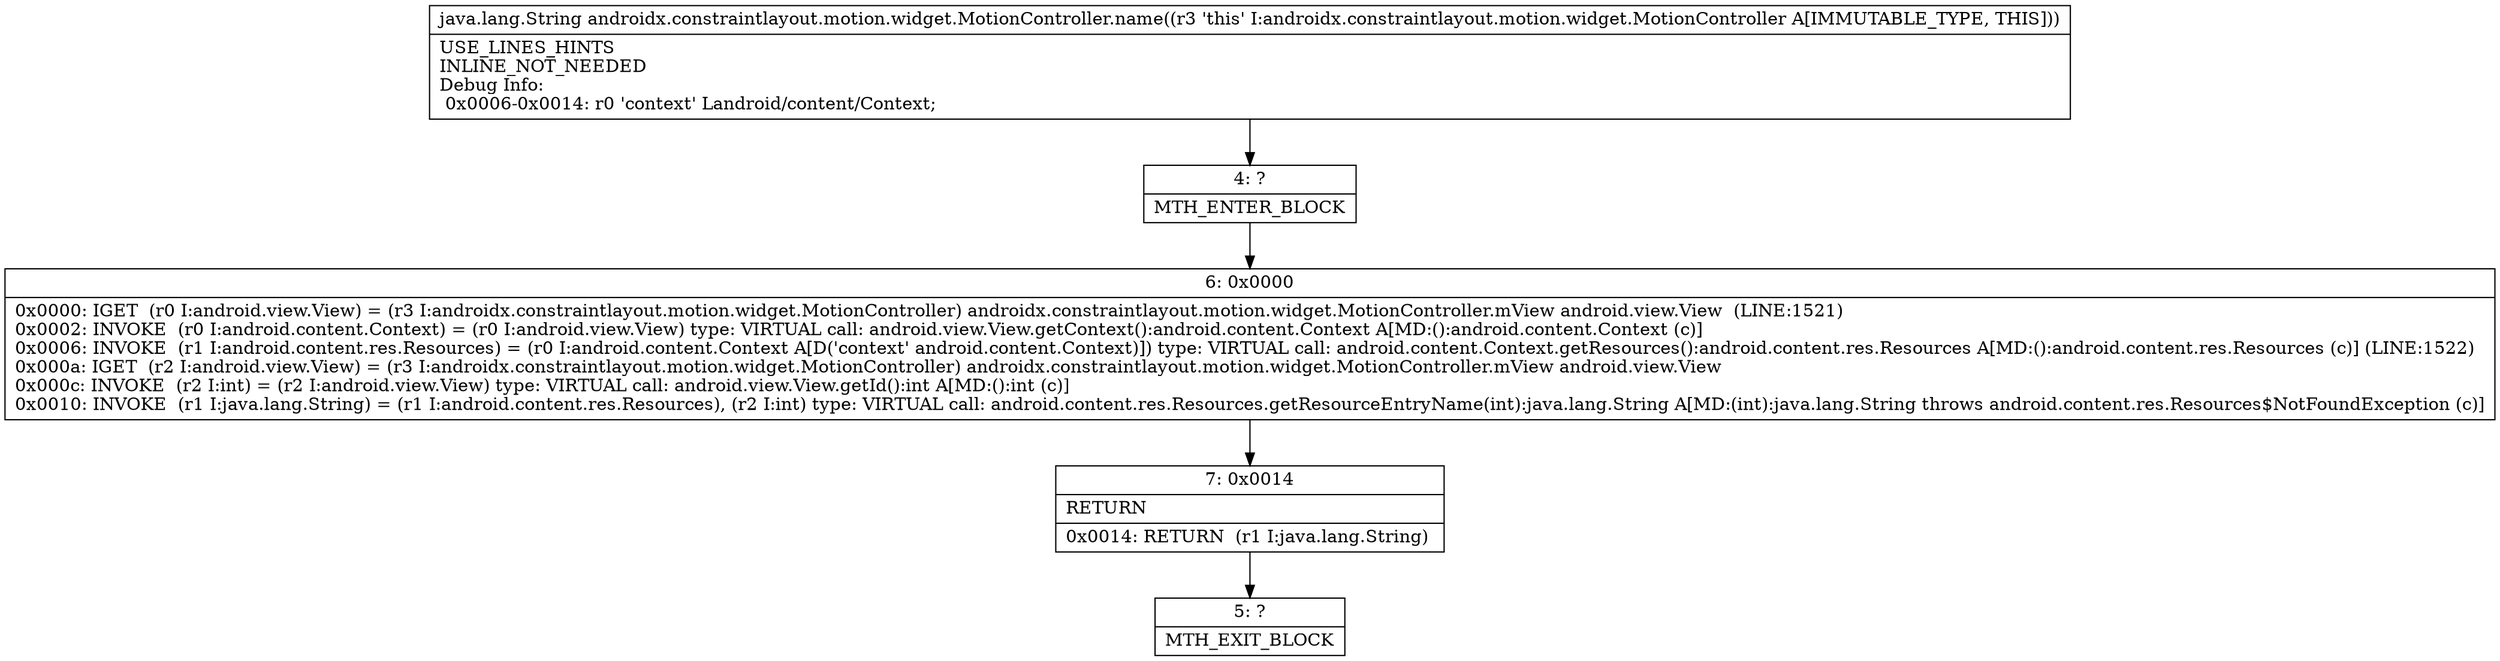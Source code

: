 digraph "CFG forandroidx.constraintlayout.motion.widget.MotionController.name()Ljava\/lang\/String;" {
Node_4 [shape=record,label="{4\:\ ?|MTH_ENTER_BLOCK\l}"];
Node_6 [shape=record,label="{6\:\ 0x0000|0x0000: IGET  (r0 I:android.view.View) = (r3 I:androidx.constraintlayout.motion.widget.MotionController) androidx.constraintlayout.motion.widget.MotionController.mView android.view.View  (LINE:1521)\l0x0002: INVOKE  (r0 I:android.content.Context) = (r0 I:android.view.View) type: VIRTUAL call: android.view.View.getContext():android.content.Context A[MD:():android.content.Context (c)]\l0x0006: INVOKE  (r1 I:android.content.res.Resources) = (r0 I:android.content.Context A[D('context' android.content.Context)]) type: VIRTUAL call: android.content.Context.getResources():android.content.res.Resources A[MD:():android.content.res.Resources (c)] (LINE:1522)\l0x000a: IGET  (r2 I:android.view.View) = (r3 I:androidx.constraintlayout.motion.widget.MotionController) androidx.constraintlayout.motion.widget.MotionController.mView android.view.View \l0x000c: INVOKE  (r2 I:int) = (r2 I:android.view.View) type: VIRTUAL call: android.view.View.getId():int A[MD:():int (c)]\l0x0010: INVOKE  (r1 I:java.lang.String) = (r1 I:android.content.res.Resources), (r2 I:int) type: VIRTUAL call: android.content.res.Resources.getResourceEntryName(int):java.lang.String A[MD:(int):java.lang.String throws android.content.res.Resources$NotFoundException (c)]\l}"];
Node_7 [shape=record,label="{7\:\ 0x0014|RETURN\l|0x0014: RETURN  (r1 I:java.lang.String) \l}"];
Node_5 [shape=record,label="{5\:\ ?|MTH_EXIT_BLOCK\l}"];
MethodNode[shape=record,label="{java.lang.String androidx.constraintlayout.motion.widget.MotionController.name((r3 'this' I:androidx.constraintlayout.motion.widget.MotionController A[IMMUTABLE_TYPE, THIS]))  | USE_LINES_HINTS\lINLINE_NOT_NEEDED\lDebug Info:\l  0x0006\-0x0014: r0 'context' Landroid\/content\/Context;\l}"];
MethodNode -> Node_4;Node_4 -> Node_6;
Node_6 -> Node_7;
Node_7 -> Node_5;
}

